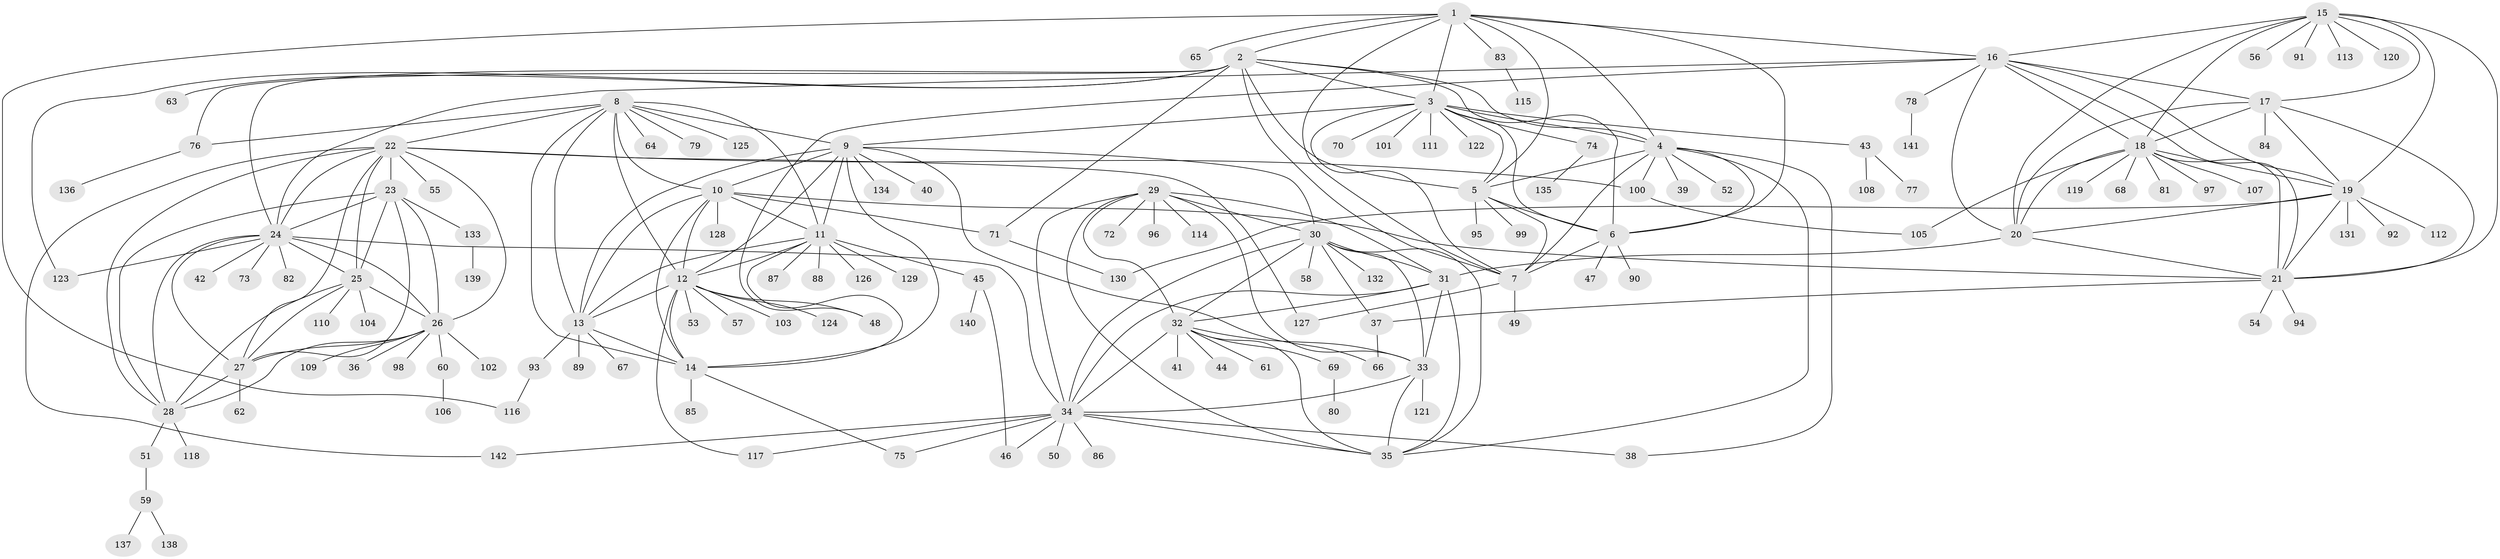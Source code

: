 // coarse degree distribution, {1: 0.5465116279069767, 9: 0.023255813953488372, 5: 0.03488372093023256, 7: 0.10465116279069768, 2: 0.13953488372093023, 11: 0.023255813953488372, 14: 0.011627906976744186, 12: 0.011627906976744186, 8: 0.023255813953488372, 6: 0.03488372093023256, 3: 0.03488372093023256, 10: 0.011627906976744186}
// Generated by graph-tools (version 1.1) at 2025/37/03/04/25 23:37:38]
// undirected, 142 vertices, 238 edges
graph export_dot {
  node [color=gray90,style=filled];
  1;
  2;
  3;
  4;
  5;
  6;
  7;
  8;
  9;
  10;
  11;
  12;
  13;
  14;
  15;
  16;
  17;
  18;
  19;
  20;
  21;
  22;
  23;
  24;
  25;
  26;
  27;
  28;
  29;
  30;
  31;
  32;
  33;
  34;
  35;
  36;
  37;
  38;
  39;
  40;
  41;
  42;
  43;
  44;
  45;
  46;
  47;
  48;
  49;
  50;
  51;
  52;
  53;
  54;
  55;
  56;
  57;
  58;
  59;
  60;
  61;
  62;
  63;
  64;
  65;
  66;
  67;
  68;
  69;
  70;
  71;
  72;
  73;
  74;
  75;
  76;
  77;
  78;
  79;
  80;
  81;
  82;
  83;
  84;
  85;
  86;
  87;
  88;
  89;
  90;
  91;
  92;
  93;
  94;
  95;
  96;
  97;
  98;
  99;
  100;
  101;
  102;
  103;
  104;
  105;
  106;
  107;
  108;
  109;
  110;
  111;
  112;
  113;
  114;
  115;
  116;
  117;
  118;
  119;
  120;
  121;
  122;
  123;
  124;
  125;
  126;
  127;
  128;
  129;
  130;
  131;
  132;
  133;
  134;
  135;
  136;
  137;
  138;
  139;
  140;
  141;
  142;
  1 -- 2;
  1 -- 3;
  1 -- 4;
  1 -- 5;
  1 -- 6;
  1 -- 7;
  1 -- 16;
  1 -- 65;
  1 -- 83;
  1 -- 116;
  2 -- 3;
  2 -- 4;
  2 -- 5;
  2 -- 6;
  2 -- 7;
  2 -- 24;
  2 -- 63;
  2 -- 71;
  2 -- 76;
  2 -- 123;
  3 -- 4;
  3 -- 5;
  3 -- 6;
  3 -- 7;
  3 -- 9;
  3 -- 43;
  3 -- 70;
  3 -- 74;
  3 -- 101;
  3 -- 111;
  3 -- 122;
  4 -- 5;
  4 -- 6;
  4 -- 7;
  4 -- 35;
  4 -- 38;
  4 -- 39;
  4 -- 52;
  4 -- 100;
  5 -- 6;
  5 -- 7;
  5 -- 95;
  5 -- 99;
  6 -- 7;
  6 -- 47;
  6 -- 90;
  7 -- 49;
  7 -- 127;
  8 -- 9;
  8 -- 10;
  8 -- 11;
  8 -- 12;
  8 -- 13;
  8 -- 14;
  8 -- 22;
  8 -- 64;
  8 -- 76;
  8 -- 79;
  8 -- 125;
  9 -- 10;
  9 -- 11;
  9 -- 12;
  9 -- 13;
  9 -- 14;
  9 -- 30;
  9 -- 40;
  9 -- 66;
  9 -- 134;
  10 -- 11;
  10 -- 12;
  10 -- 13;
  10 -- 14;
  10 -- 21;
  10 -- 71;
  10 -- 128;
  11 -- 12;
  11 -- 13;
  11 -- 14;
  11 -- 45;
  11 -- 87;
  11 -- 88;
  11 -- 126;
  11 -- 129;
  12 -- 13;
  12 -- 14;
  12 -- 48;
  12 -- 53;
  12 -- 57;
  12 -- 103;
  12 -- 117;
  12 -- 124;
  13 -- 14;
  13 -- 67;
  13 -- 89;
  13 -- 93;
  14 -- 75;
  14 -- 85;
  15 -- 16;
  15 -- 17;
  15 -- 18;
  15 -- 19;
  15 -- 20;
  15 -- 21;
  15 -- 56;
  15 -- 91;
  15 -- 113;
  15 -- 120;
  16 -- 17;
  16 -- 18;
  16 -- 19;
  16 -- 20;
  16 -- 21;
  16 -- 24;
  16 -- 48;
  16 -- 78;
  17 -- 18;
  17 -- 19;
  17 -- 20;
  17 -- 21;
  17 -- 84;
  18 -- 19;
  18 -- 20;
  18 -- 21;
  18 -- 68;
  18 -- 81;
  18 -- 97;
  18 -- 105;
  18 -- 107;
  18 -- 119;
  19 -- 20;
  19 -- 21;
  19 -- 92;
  19 -- 112;
  19 -- 130;
  19 -- 131;
  20 -- 21;
  20 -- 31;
  21 -- 37;
  21 -- 54;
  21 -- 94;
  22 -- 23;
  22 -- 24;
  22 -- 25;
  22 -- 26;
  22 -- 27;
  22 -- 28;
  22 -- 55;
  22 -- 100;
  22 -- 127;
  22 -- 142;
  23 -- 24;
  23 -- 25;
  23 -- 26;
  23 -- 27;
  23 -- 28;
  23 -- 133;
  24 -- 25;
  24 -- 26;
  24 -- 27;
  24 -- 28;
  24 -- 34;
  24 -- 42;
  24 -- 73;
  24 -- 82;
  24 -- 123;
  25 -- 26;
  25 -- 27;
  25 -- 28;
  25 -- 104;
  25 -- 110;
  26 -- 27;
  26 -- 28;
  26 -- 36;
  26 -- 60;
  26 -- 98;
  26 -- 102;
  26 -- 109;
  27 -- 28;
  27 -- 62;
  28 -- 51;
  28 -- 118;
  29 -- 30;
  29 -- 31;
  29 -- 32;
  29 -- 33;
  29 -- 34;
  29 -- 35;
  29 -- 72;
  29 -- 96;
  29 -- 114;
  30 -- 31;
  30 -- 32;
  30 -- 33;
  30 -- 34;
  30 -- 35;
  30 -- 37;
  30 -- 58;
  30 -- 132;
  31 -- 32;
  31 -- 33;
  31 -- 34;
  31 -- 35;
  32 -- 33;
  32 -- 34;
  32 -- 35;
  32 -- 41;
  32 -- 44;
  32 -- 61;
  32 -- 69;
  33 -- 34;
  33 -- 35;
  33 -- 121;
  34 -- 35;
  34 -- 38;
  34 -- 46;
  34 -- 50;
  34 -- 75;
  34 -- 86;
  34 -- 117;
  34 -- 142;
  37 -- 66;
  43 -- 77;
  43 -- 108;
  45 -- 46;
  45 -- 140;
  51 -- 59;
  59 -- 137;
  59 -- 138;
  60 -- 106;
  69 -- 80;
  71 -- 130;
  74 -- 135;
  76 -- 136;
  78 -- 141;
  83 -- 115;
  93 -- 116;
  100 -- 105;
  133 -- 139;
}
